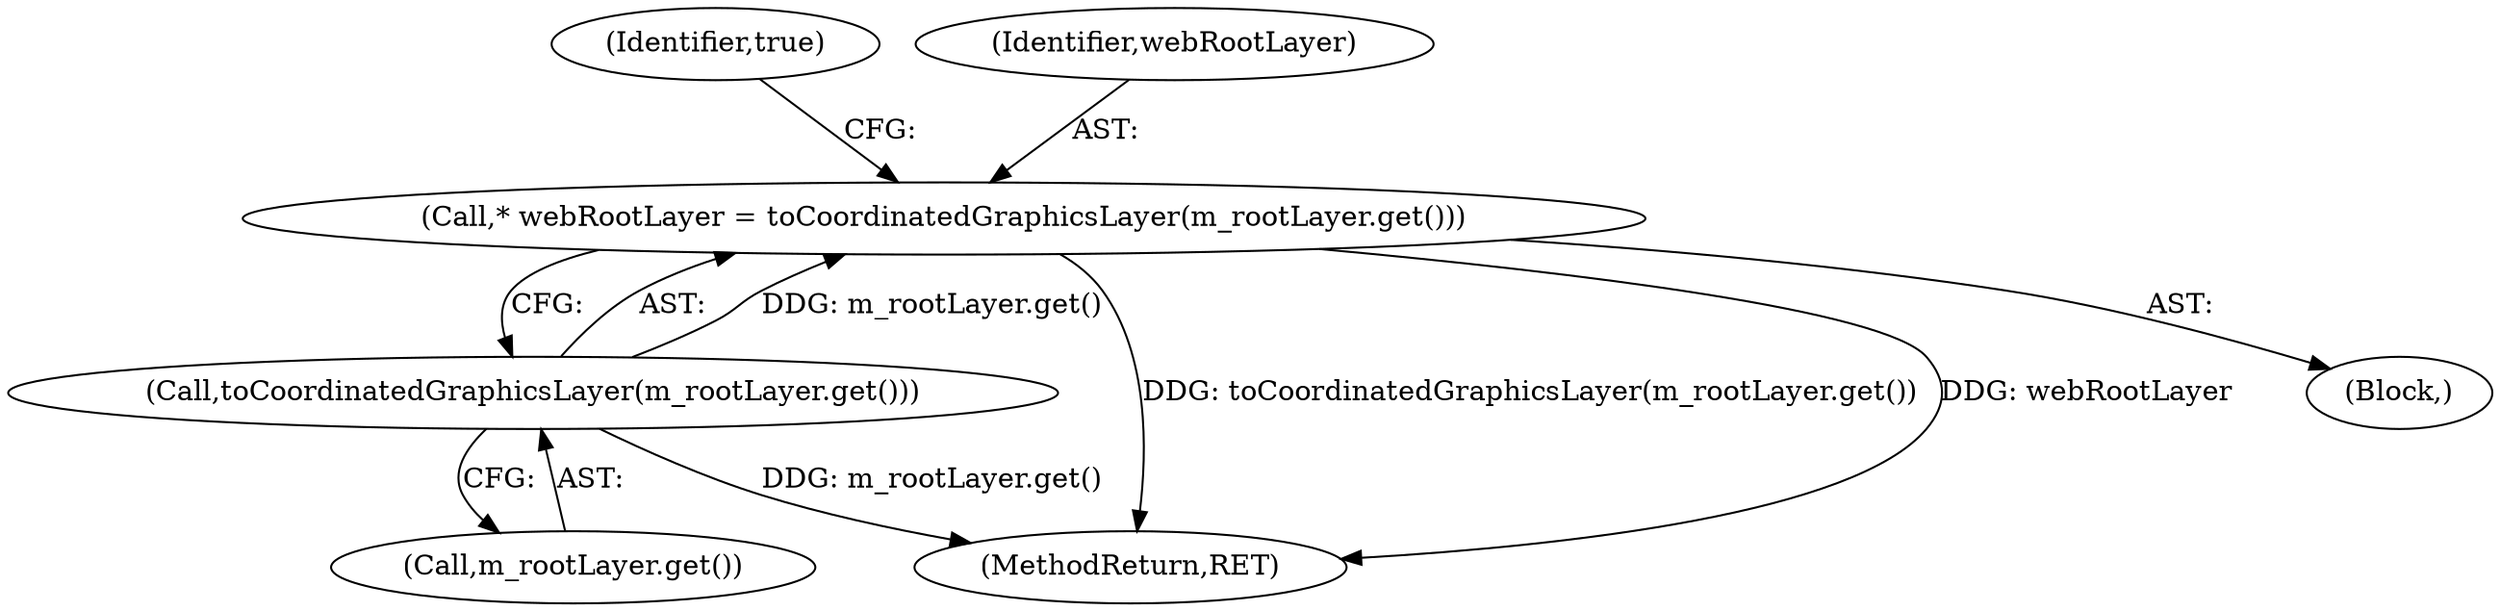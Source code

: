 digraph "0_Chrome_d31f450c723ba46b53c1762e51188557447d85fd@pointer" {
"1000108" [label="(Call,* webRootLayer = toCoordinatedGraphicsLayer(m_rootLayer.get()))"];
"1000110" [label="(Call,toCoordinatedGraphicsLayer(m_rootLayer.get()))"];
"1000113" [label="(Identifier,true)"];
"1000143" [label="(MethodReturn,RET)"];
"1000110" [label="(Call,toCoordinatedGraphicsLayer(m_rootLayer.get()))"];
"1000102" [label="(Block,)"];
"1000108" [label="(Call,* webRootLayer = toCoordinatedGraphicsLayer(m_rootLayer.get()))"];
"1000111" [label="(Call,m_rootLayer.get())"];
"1000109" [label="(Identifier,webRootLayer)"];
"1000108" -> "1000102"  [label="AST: "];
"1000108" -> "1000110"  [label="CFG: "];
"1000109" -> "1000108"  [label="AST: "];
"1000110" -> "1000108"  [label="AST: "];
"1000113" -> "1000108"  [label="CFG: "];
"1000108" -> "1000143"  [label="DDG: toCoordinatedGraphicsLayer(m_rootLayer.get())"];
"1000108" -> "1000143"  [label="DDG: webRootLayer"];
"1000110" -> "1000108"  [label="DDG: m_rootLayer.get()"];
"1000110" -> "1000111"  [label="CFG: "];
"1000111" -> "1000110"  [label="AST: "];
"1000110" -> "1000143"  [label="DDG: m_rootLayer.get()"];
}

